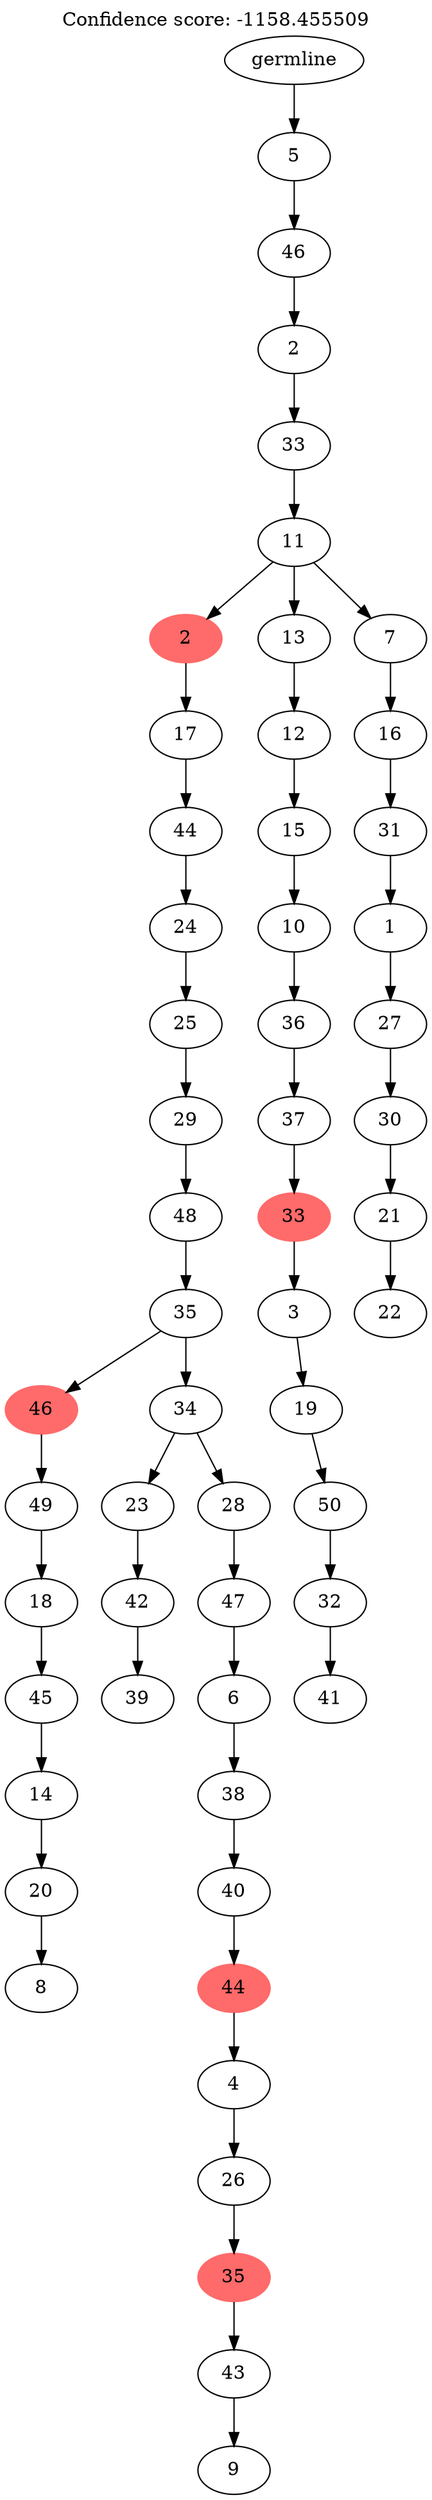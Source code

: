 digraph g {
	"54" -> "55";
	"55" [label="8"];
	"53" -> "54";
	"54" [label="20"];
	"52" -> "53";
	"53" [label="14"];
	"51" -> "52";
	"52" [label="45"];
	"50" -> "51";
	"51" [label="18"];
	"49" -> "50";
	"50" [label="49"];
	"47" -> "48";
	"48" [label="39"];
	"46" -> "47";
	"47" [label="42"];
	"44" -> "45";
	"45" [label="9"];
	"43" -> "44";
	"44" [label="43"];
	"42" -> "43";
	"43" [color=indianred1, style=filled, label="35"];
	"41" -> "42";
	"42" [label="26"];
	"40" -> "41";
	"41" [label="4"];
	"39" -> "40";
	"40" [color=indianred1, style=filled, label="44"];
	"38" -> "39";
	"39" [label="40"];
	"37" -> "38";
	"38" [label="38"];
	"36" -> "37";
	"37" [label="6"];
	"35" -> "36";
	"36" [label="47"];
	"34" -> "35";
	"35" [label="28"];
	"34" -> "46";
	"46" [label="23"];
	"33" -> "34";
	"34" [label="34"];
	"33" -> "49";
	"49" [color=indianred1, style=filled, label="46"];
	"32" -> "33";
	"33" [label="35"];
	"31" -> "32";
	"32" [label="48"];
	"30" -> "31";
	"31" [label="29"];
	"29" -> "30";
	"30" [label="25"];
	"28" -> "29";
	"29" [label="24"];
	"27" -> "28";
	"28" [label="44"];
	"26" -> "27";
	"27" [label="17"];
	"24" -> "25";
	"25" [label="41"];
	"23" -> "24";
	"24" [label="32"];
	"22" -> "23";
	"23" [label="50"];
	"21" -> "22";
	"22" [label="19"];
	"20" -> "21";
	"21" [label="3"];
	"19" -> "20";
	"20" [color=indianred1, style=filled, label="33"];
	"18" -> "19";
	"19" [label="37"];
	"17" -> "18";
	"18" [label="36"];
	"16" -> "17";
	"17" [label="10"];
	"15" -> "16";
	"16" [label="15"];
	"14" -> "15";
	"15" [label="12"];
	"12" -> "13";
	"13" [label="22"];
	"11" -> "12";
	"12" [label="21"];
	"10" -> "11";
	"11" [label="30"];
	"9" -> "10";
	"10" [label="27"];
	"8" -> "9";
	"9" [label="1"];
	"7" -> "8";
	"8" [label="31"];
	"6" -> "7";
	"7" [label="16"];
	"5" -> "6";
	"6" [label="7"];
	"5" -> "14";
	"14" [label="13"];
	"5" -> "26";
	"26" [color=indianred1, style=filled, label="2"];
	"4" -> "5";
	"5" [label="11"];
	"3" -> "4";
	"4" [label="33"];
	"2" -> "3";
	"3" [label="2"];
	"1" -> "2";
	"2" [label="46"];
	"0" -> "1";
	"1" [label="5"];
	"0" [label="germline"];
	labelloc="t";
	label="Confidence score: -1158.455509";
}
